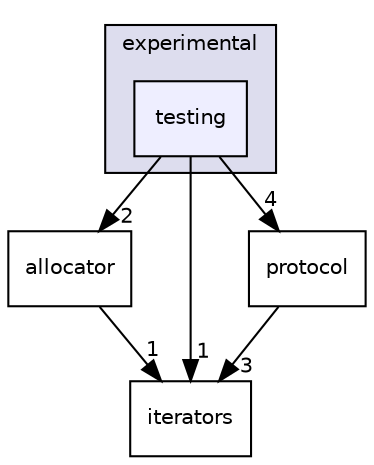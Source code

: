 digraph "include/emlabcpp/experimental/testing" {
  compound=true
  node [ fontsize="10", fontname="Helvetica"];
  edge [ labelfontsize="10", labelfontname="Helvetica"];
  subgraph clusterdir_833cf07299c67ab119396183470d94f1 {
    graph [ bgcolor="#ddddee", pencolor="black", label="experimental" fontname="Helvetica", fontsize="10", URL="dir_833cf07299c67ab119396183470d94f1.html"]
  dir_539f3c5103b46bf50615f61463de2f53 [shape=box, label="testing", style="filled", fillcolor="#eeeeff", pencolor="black", URL="dir_539f3c5103b46bf50615f61463de2f53.html"];
  }
  dir_52a6b55dd004b46393f33e3ff3a56c73 [shape=box label="allocator" URL="dir_52a6b55dd004b46393f33e3ff3a56c73.html"];
  dir_d23cc4b283f7681fa42a07595366cfa6 [shape=box label="iterators" URL="dir_d23cc4b283f7681fa42a07595366cfa6.html"];
  dir_d020062af5803c7b3279d0fbd1610b13 [shape=box label="protocol" URL="dir_d020062af5803c7b3279d0fbd1610b13.html"];
  dir_52a6b55dd004b46393f33e3ff3a56c73->dir_d23cc4b283f7681fa42a07595366cfa6 [headlabel="1", labeldistance=1.5 headhref="dir_000003_000008.html"];
  dir_d020062af5803c7b3279d0fbd1610b13->dir_d23cc4b283f7681fa42a07595366cfa6 [headlabel="3", labeldistance=1.5 headhref="dir_000006_000008.html"];
  dir_539f3c5103b46bf50615f61463de2f53->dir_52a6b55dd004b46393f33e3ff3a56c73 [headlabel="2", labeldistance=1.5 headhref="dir_000005_000003.html"];
  dir_539f3c5103b46bf50615f61463de2f53->dir_d23cc4b283f7681fa42a07595366cfa6 [headlabel="1", labeldistance=1.5 headhref="dir_000005_000008.html"];
  dir_539f3c5103b46bf50615f61463de2f53->dir_d020062af5803c7b3279d0fbd1610b13 [headlabel="4", labeldistance=1.5 headhref="dir_000005_000006.html"];
}
